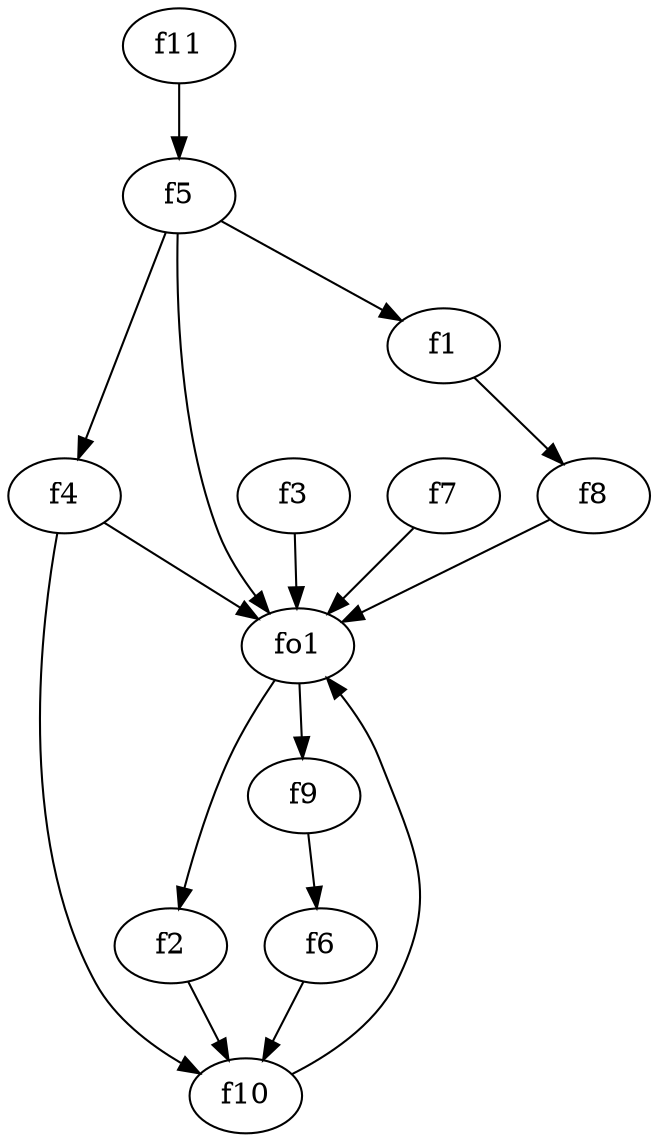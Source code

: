 strict digraph  {
f1;
f2;
f3;
f4;
f5;
f6;
f7;
f8;
f9;
f10;
f11;
fo1;
f1 -> f8  [weight=2];
f2 -> f10  [weight=2];
f3 -> fo1  [weight=2];
f4 -> f10  [weight=2];
f4 -> fo1  [weight=2];
f5 -> fo1  [weight=2];
f5 -> f4  [weight=2];
f5 -> f1  [weight=2];
f6 -> f10  [weight=2];
f7 -> fo1  [weight=2];
f8 -> fo1  [weight=2];
f9 -> f6  [weight=2];
f10 -> fo1  [weight=2];
f11 -> f5  [weight=2];
fo1 -> f2  [weight=2];
fo1 -> f9  [weight=2];
}

